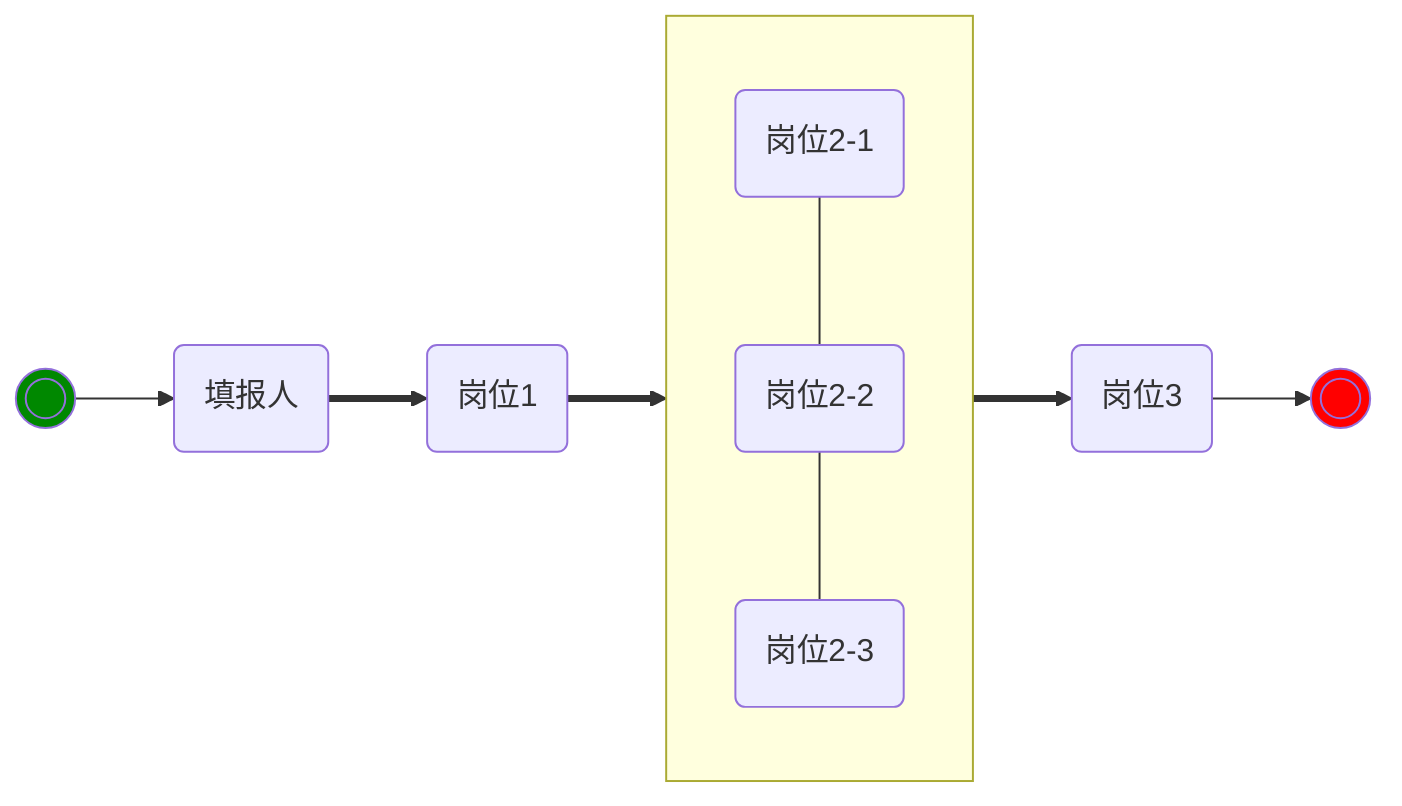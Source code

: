 flowchart LR
	classDef sc fill:#080
	classDef ec fill:#f00
	node-start((( ))):::sc
	node-1(填报人)
	node-2(岗位1)
	subgraph node-g1[ ]
		node-3-1(岗位2-1) ---
		node-3-2(岗位2-2) ---
		node-3-3(岗位2-3)
	end
	node-4(岗位3)
	node-end((( ))):::ec
	node-start --> node-1 ==> node-2 ==> node-g1 ==> node-4 --> node-end